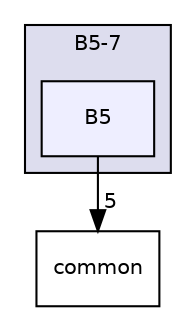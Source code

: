 digraph "B5-7/B5" {
  compound=true
  node [ fontsize="10", fontname="Helvetica"];
  edge [ labelfontsize="10", labelfontname="Helvetica"];
  subgraph clusterdir_8b2807dcb070fb6e96a8509d731b7823 {
    graph [ bgcolor="#ddddee", pencolor="black", label="B5-7" fontname="Helvetica", fontsize="10", URL="dir_8b2807dcb070fb6e96a8509d731b7823.html"]
  dir_780c47915b280144e11d33d0301e5ffc [shape=box, label="B5", style="filled", fillcolor="#eeeeff", pencolor="black", URL="dir_780c47915b280144e11d33d0301e5ffc.html"];
  }
  dir_fbb0023dad6c9ca9634ce751578e3c98 [shape=box label="common" URL="dir_fbb0023dad6c9ca9634ce751578e3c98.html"];
  dir_780c47915b280144e11d33d0301e5ffc->dir_fbb0023dad6c9ca9634ce751578e3c98 [headlabel="5", labeldistance=1.5 headhref="dir_000001_000002.html"];
}
